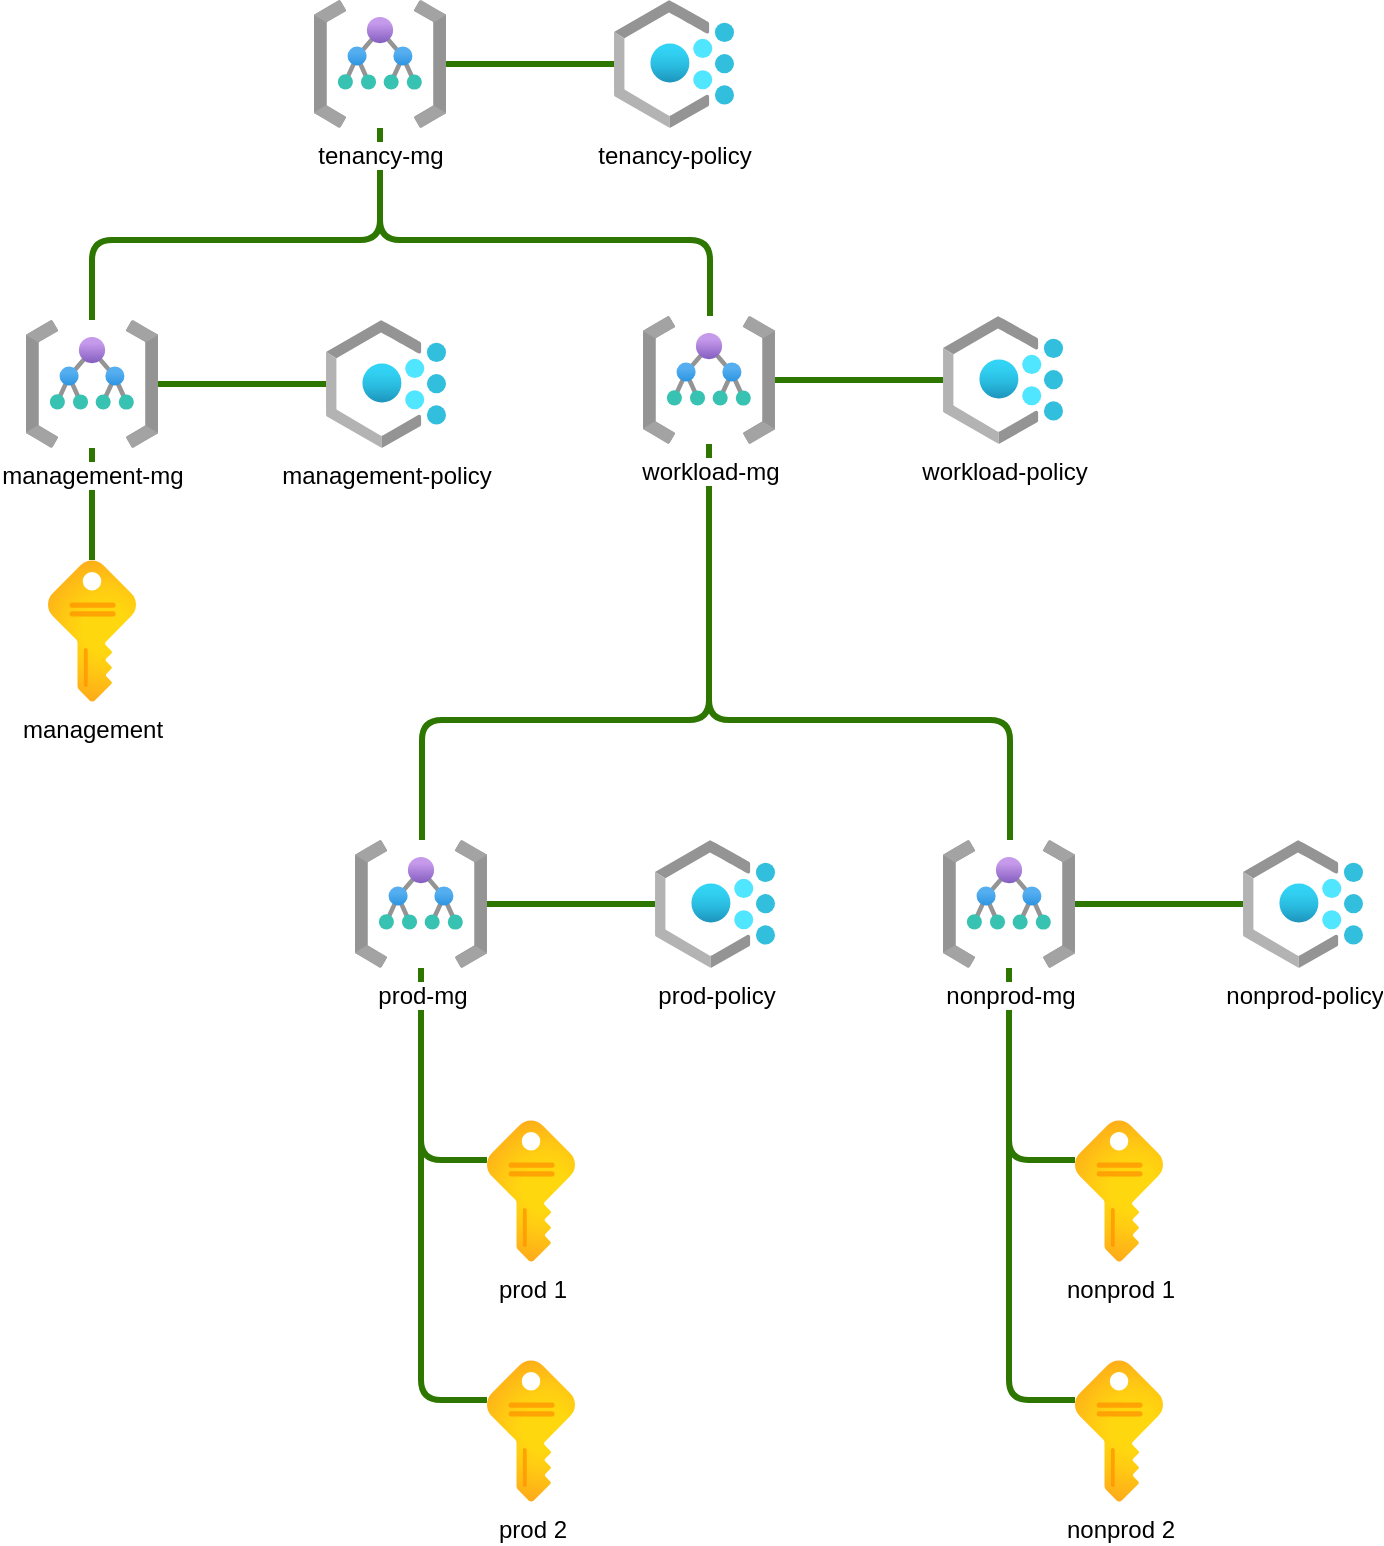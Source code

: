 <mxfile>
    <diagram id="RKdUa0_5pQ3xFVkA9IOs" name="Page-1">
        <mxGraphModel dx="1139" dy="809" grid="1" gridSize="10" guides="1" tooltips="1" connect="1" arrows="1" fold="1" page="1" pageScale="1" pageWidth="1169" pageHeight="827" math="0" shadow="0">
            <root>
                <mxCell id="0"/>
                <mxCell id="1" parent="0"/>
                <mxCell id="9" style="edgeStyle=orthogonalEdgeStyle;html=1;strokeWidth=3;endArrow=none;endFill=0;fillColor=#60a917;strokeColor=#2D7600;" edge="1" parent="1" source="2" target="6">
                    <mxGeometry relative="1" as="geometry">
                        <Array as="points">
                            <mxPoint x="243" y="280"/>
                            <mxPoint x="99" y="280"/>
                        </Array>
                    </mxGeometry>
                </mxCell>
                <mxCell id="17" style="edgeStyle=orthogonalEdgeStyle;html=1;strokeWidth=3;endArrow=none;endFill=0;fillColor=#60a917;strokeColor=#2D7600;" edge="1" parent="1" source="2" target="13">
                    <mxGeometry relative="1" as="geometry">
                        <Array as="points">
                            <mxPoint x="243" y="280"/>
                            <mxPoint x="408" y="280"/>
                        </Array>
                    </mxGeometry>
                </mxCell>
                <mxCell id="2" value="tenancy-mg" style="aspect=fixed;html=1;points=[];align=center;image;fontSize=12;image=img/lib/azure2/general/Management_Groups.svg;" vertex="1" parent="1">
                    <mxGeometry x="210" y="160" width="66" height="64" as="geometry"/>
                </mxCell>
                <mxCell id="4" style="edgeStyle=none;html=1;strokeWidth=3;fillColor=#60a917;strokeColor=#2D7600;endArrow=none;endFill=0;" edge="1" parent="1" source="3" target="2">
                    <mxGeometry relative="1" as="geometry"/>
                </mxCell>
                <mxCell id="3" value="tenancy-policy" style="aspect=fixed;html=1;points=[];align=center;image;fontSize=12;image=img/lib/azure2/management_governance/Policy.svg;" vertex="1" parent="1">
                    <mxGeometry x="360" y="160" width="60" height="64" as="geometry"/>
                </mxCell>
                <mxCell id="11" style="edgeStyle=orthogonalEdgeStyle;html=1;strokeWidth=3;endArrow=none;endFill=0;fillColor=#60a917;strokeColor=#2D7600;" edge="1" parent="1" source="6" target="10">
                    <mxGeometry relative="1" as="geometry"/>
                </mxCell>
                <mxCell id="6" value="management-mg" style="aspect=fixed;html=1;points=[];align=center;image;fontSize=12;image=img/lib/azure2/general/Management_Groups.svg;" vertex="1" parent="1">
                    <mxGeometry x="66" y="320" width="66" height="64" as="geometry"/>
                </mxCell>
                <mxCell id="7" style="edgeStyle=none;html=1;strokeWidth=3;fillColor=#60a917;strokeColor=#2D7600;endArrow=none;endFill=0;" edge="1" parent="1" source="8" target="6">
                    <mxGeometry relative="1" as="geometry"/>
                </mxCell>
                <mxCell id="8" value="management-policy" style="aspect=fixed;html=1;points=[];align=center;image;fontSize=12;image=img/lib/azure2/management_governance/Policy.svg;" vertex="1" parent="1">
                    <mxGeometry x="216" y="320" width="60" height="64" as="geometry"/>
                </mxCell>
                <mxCell id="10" value="management" style="aspect=fixed;html=1;points=[];align=center;image;fontSize=12;image=img/lib/azure2/general/Subscriptions.svg;" vertex="1" parent="1">
                    <mxGeometry x="77" y="440" width="44" height="71" as="geometry"/>
                </mxCell>
                <mxCell id="28" style="edgeStyle=orthogonalEdgeStyle;html=1;strokeWidth=3;endArrow=none;endFill=0;fillColor=#60a917;strokeColor=#2D7600;" edge="1" parent="1" source="13" target="22">
                    <mxGeometry relative="1" as="geometry">
                        <Array as="points">
                            <mxPoint x="408" y="520"/>
                            <mxPoint x="264" y="520"/>
                        </Array>
                    </mxGeometry>
                </mxCell>
                <mxCell id="29" style="edgeStyle=orthogonalEdgeStyle;html=1;strokeWidth=3;endArrow=none;endFill=0;fillColor=#60a917;strokeColor=#2D7600;" edge="1" parent="1" source="13" target="25">
                    <mxGeometry relative="1" as="geometry">
                        <Array as="points">
                            <mxPoint x="408" y="520"/>
                            <mxPoint x="558" y="520"/>
                        </Array>
                    </mxGeometry>
                </mxCell>
                <mxCell id="13" value="workload-mg" style="aspect=fixed;html=1;points=[];align=center;image;fontSize=12;image=img/lib/azure2/general/Management_Groups.svg;" vertex="1" parent="1">
                    <mxGeometry x="374.5" y="318" width="66" height="64" as="geometry"/>
                </mxCell>
                <mxCell id="14" style="edgeStyle=none;html=1;strokeWidth=3;fillColor=#60a917;strokeColor=#2D7600;endArrow=none;endFill=0;" edge="1" parent="1" source="15" target="13">
                    <mxGeometry relative="1" as="geometry"/>
                </mxCell>
                <mxCell id="15" value="workload-policy" style="aspect=fixed;html=1;points=[];align=center;image;fontSize=12;image=img/lib/azure2/management_governance/Policy.svg;" vertex="1" parent="1">
                    <mxGeometry x="524.5" y="318" width="60" height="64" as="geometry"/>
                </mxCell>
                <mxCell id="35" style="edgeStyle=orthogonalEdgeStyle;html=1;strokeWidth=3;endArrow=none;endFill=0;fillColor=#60a917;strokeColor=#2D7600;" edge="1" parent="1" source="22" target="30">
                    <mxGeometry relative="1" as="geometry">
                        <Array as="points">
                            <mxPoint x="264" y="740"/>
                        </Array>
                    </mxGeometry>
                </mxCell>
                <mxCell id="36" style="edgeStyle=orthogonalEdgeStyle;html=1;strokeWidth=3;endArrow=none;endFill=0;fillColor=#60a917;strokeColor=#2D7600;" edge="1" parent="1" source="22" target="33">
                    <mxGeometry relative="1" as="geometry">
                        <Array as="points">
                            <mxPoint x="264" y="860"/>
                        </Array>
                    </mxGeometry>
                </mxCell>
                <mxCell id="22" value="prod-mg" style="aspect=fixed;html=1;points=[];align=center;image;fontSize=12;image=img/lib/azure2/general/Management_Groups.svg;" vertex="1" parent="1">
                    <mxGeometry x="230.5" y="580" width="66" height="64" as="geometry"/>
                </mxCell>
                <mxCell id="23" style="edgeStyle=none;html=1;strokeWidth=3;fillColor=#60a917;strokeColor=#2D7600;endArrow=none;endFill=0;" edge="1" parent="1" source="24" target="22">
                    <mxGeometry relative="1" as="geometry"/>
                </mxCell>
                <mxCell id="24" value="prod-policy" style="aspect=fixed;html=1;points=[];align=center;image;fontSize=12;image=img/lib/azure2/management_governance/Policy.svg;" vertex="1" parent="1">
                    <mxGeometry x="380.5" y="580" width="60" height="64" as="geometry"/>
                </mxCell>
                <mxCell id="37" style="edgeStyle=orthogonalEdgeStyle;html=1;strokeWidth=3;endArrow=none;endFill=0;fillColor=#60a917;strokeColor=#2D7600;" edge="1" parent="1" source="25" target="31">
                    <mxGeometry relative="1" as="geometry">
                        <Array as="points">
                            <mxPoint x="558" y="740"/>
                        </Array>
                    </mxGeometry>
                </mxCell>
                <mxCell id="38" style="edgeStyle=orthogonalEdgeStyle;html=1;strokeWidth=3;endArrow=none;endFill=0;fillColor=#60a917;strokeColor=#2D7600;" edge="1" parent="1" source="25" target="32">
                    <mxGeometry relative="1" as="geometry">
                        <Array as="points">
                            <mxPoint x="558" y="860"/>
                        </Array>
                    </mxGeometry>
                </mxCell>
                <mxCell id="25" value="nonprod-mg" style="aspect=fixed;html=1;points=[];align=center;image;fontSize=12;image=img/lib/azure2/general/Management_Groups.svg;" vertex="1" parent="1">
                    <mxGeometry x="524.5" y="580" width="66" height="64" as="geometry"/>
                </mxCell>
                <mxCell id="26" style="edgeStyle=none;html=1;strokeWidth=3;fillColor=#60a917;strokeColor=#2D7600;endArrow=none;endFill=0;" edge="1" parent="1" source="27" target="25">
                    <mxGeometry relative="1" as="geometry"/>
                </mxCell>
                <mxCell id="27" value="nonprod-policy" style="aspect=fixed;html=1;points=[];align=center;image;fontSize=12;image=img/lib/azure2/management_governance/Policy.svg;" vertex="1" parent="1">
                    <mxGeometry x="674.5" y="580" width="60" height="64" as="geometry"/>
                </mxCell>
                <mxCell id="30" value="prod 1" style="aspect=fixed;html=1;points=[];align=center;image;fontSize=12;image=img/lib/azure2/general/Subscriptions.svg;" vertex="1" parent="1">
                    <mxGeometry x="296.5" y="720" width="44" height="71" as="geometry"/>
                </mxCell>
                <mxCell id="31" value="nonprod 1" style="aspect=fixed;html=1;points=[];align=center;image;fontSize=12;image=img/lib/azure2/general/Subscriptions.svg;" vertex="1" parent="1">
                    <mxGeometry x="590.5" y="720" width="44" height="71" as="geometry"/>
                </mxCell>
                <mxCell id="32" value="nonprod 2" style="aspect=fixed;html=1;points=[];align=center;image;fontSize=12;image=img/lib/azure2/general/Subscriptions.svg;" vertex="1" parent="1">
                    <mxGeometry x="590.5" y="840" width="44" height="71" as="geometry"/>
                </mxCell>
                <mxCell id="33" value="prod 2" style="aspect=fixed;html=1;points=[];align=center;image;fontSize=12;image=img/lib/azure2/general/Subscriptions.svg;" vertex="1" parent="1">
                    <mxGeometry x="296.5" y="840" width="44" height="71" as="geometry"/>
                </mxCell>
            </root>
        </mxGraphModel>
    </diagram>
</mxfile>
